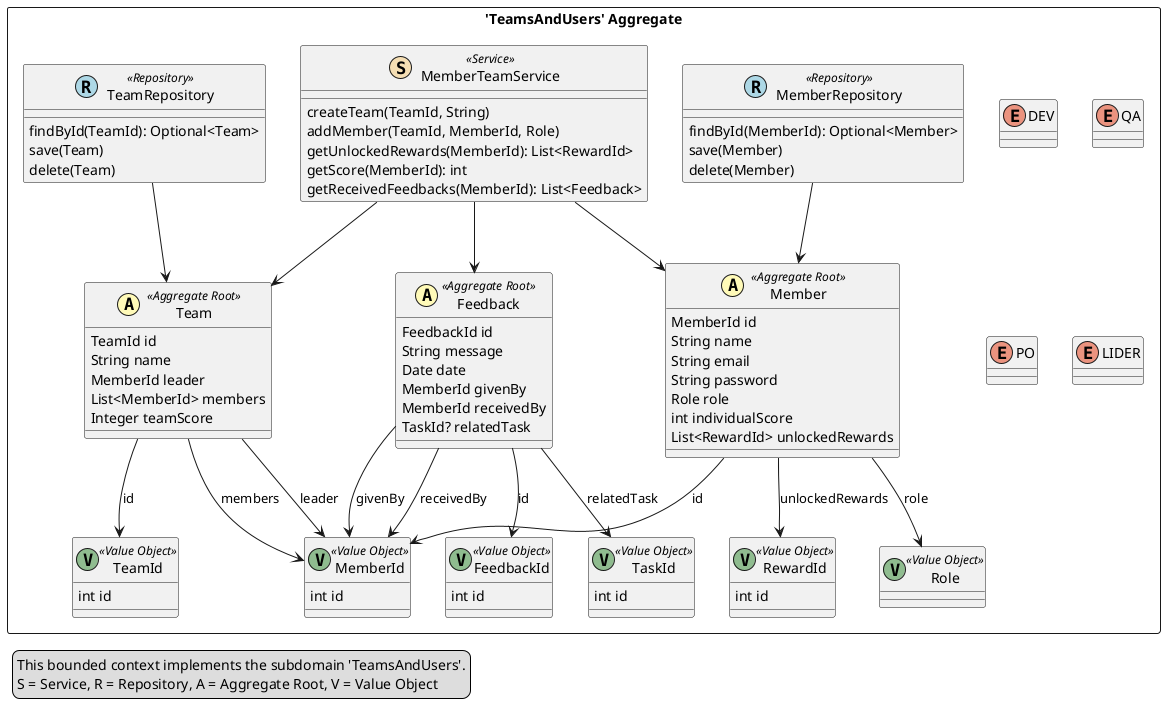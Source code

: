 @startuml

skinparam componentStyle uml2

package "'TeamsAndUsers' Aggregate" <<Rectangle>> {

    ' ==================== ENTITIES ====================
    class Team <<(A,#fffab8) Aggregate Root>> {
        TeamId id
        String name
        MemberId leader
        List<MemberId> members
        Integer teamScore
    }

    class Member <<(A,#fffab8) Aggregate Root>> {
        MemberId id
        String name
        String email
        String password
        Role role
        int individualScore
        List<RewardId> unlockedRewards
    }

    class Feedback <<(A,#fffab8) Aggregate Root>> {
        FeedbackId id
        String message
        Date date
        MemberId givenBy
        MemberId receivedBy
        TaskId? relatedTask
    }

    ' ==================== VALUE OBJECTS ====================
    class TeamId <<(V,DarkSeaGreen) Value Object>> {
        int id
    }

    class MemberId <<(V,DarkSeaGreen) Value Object>> {
        int id
    }

    class RewardId <<(V,DarkSeaGreen) Value Object>> {
        int id
    }

    class FeedbackId <<(V,DarkSeaGreen) Value Object>> {
        int id
    }

    class TaskId <<(V,DarkSeaGreen) Value Object>> {
        int id
    }

    class Role <<(V,DarkSeaGreen) Value Object>> {
    }

    enum DEV
    enum QA
    enum PO
    enum LIDER

    ' ==================== REPOSITORIES ====================
    class TeamRepository <<(R,LightBlue) Repository>> {
        findById(TeamId): Optional<Team>
        save(Team)
        delete(Team)
    }

    class MemberRepository <<(R,LightBlue) Repository>> {
        findById(MemberId): Optional<Member>
        save(Member)
        delete(Member)
    }

    ' ==================== SERVICE ====================
    class MemberTeamService <<(S,Wheat) Service>> {
        createTeam(TeamId, String)
        addMember(TeamId, MemberId, Role)
        getUnlockedRewards(MemberId): List<RewardId>
        getScore(MemberId): int
        getReceivedFeedbacks(MemberId): List<Feedback>
    }

    ' ==================== RELATIONSHIPS ====================
    Team --> TeamId : id
    Team --> MemberId : leader
    Team --> MemberId : members

    Member --> MemberId : id
    Member --> RewardId : unlockedRewards
    Member --> Role : role

    Feedback --> FeedbackId : id
    Feedback --> MemberId : givenBy
    Feedback --> MemberId : receivedBy
    Feedback --> TaskId : relatedTask

    TeamRepository --> Team
    MemberRepository --> Member
    MemberTeamService --> Team
    MemberTeamService --> Member
    MemberTeamService --> Feedback
}

legend left
  This bounded context implements the subdomain 'TeamsAndUsers'.
  S = Service, R = Repository, A = Aggregate Root, V = Value Object
end legend

@enduml
